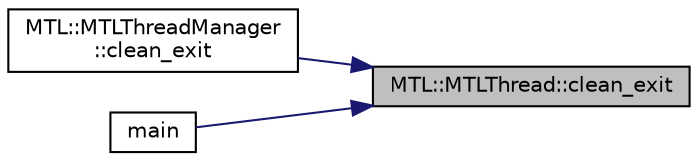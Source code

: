 digraph "MTL::MTLThread::clean_exit"
{
 // LATEX_PDF_SIZE
  edge [fontname="Helvetica",fontsize="10",labelfontname="Helvetica",labelfontsize="10"];
  node [fontname="Helvetica",fontsize="10",shape=record];
  rankdir="RL";
  Node1 [label="MTL::MTLThread::clean_exit",height=0.2,width=0.4,color="black", fillcolor="grey75", style="filled", fontcolor="black",tooltip="A clean Exit of the Thread."];
  Node1 -> Node2 [dir="back",color="midnightblue",fontsize="10",style="solid",fontname="Helvetica"];
  Node2 [label="MTL::MTLThreadManager\l::clean_exit",height=0.2,width=0.4,color="black", fillcolor="white", style="filled",URL="$db/def/classMTL_1_1MTLThreadManager.html#af18cec206763fe1766db3e5041856cd2",tooltip="A clean Exit of the thread manager."];
  Node1 -> Node3 [dir="back",color="midnightblue",fontsize="10",style="solid",fontname="Helvetica"];
  Node3 [label="main",height=0.2,width=0.4,color="black", fillcolor="white", style="filled",URL="$d2/d36/example_2example__2_2main_8cpp.html#ae66f6b31b5ad750f1fe042a706a4e3d4",tooltip=" "];
}
